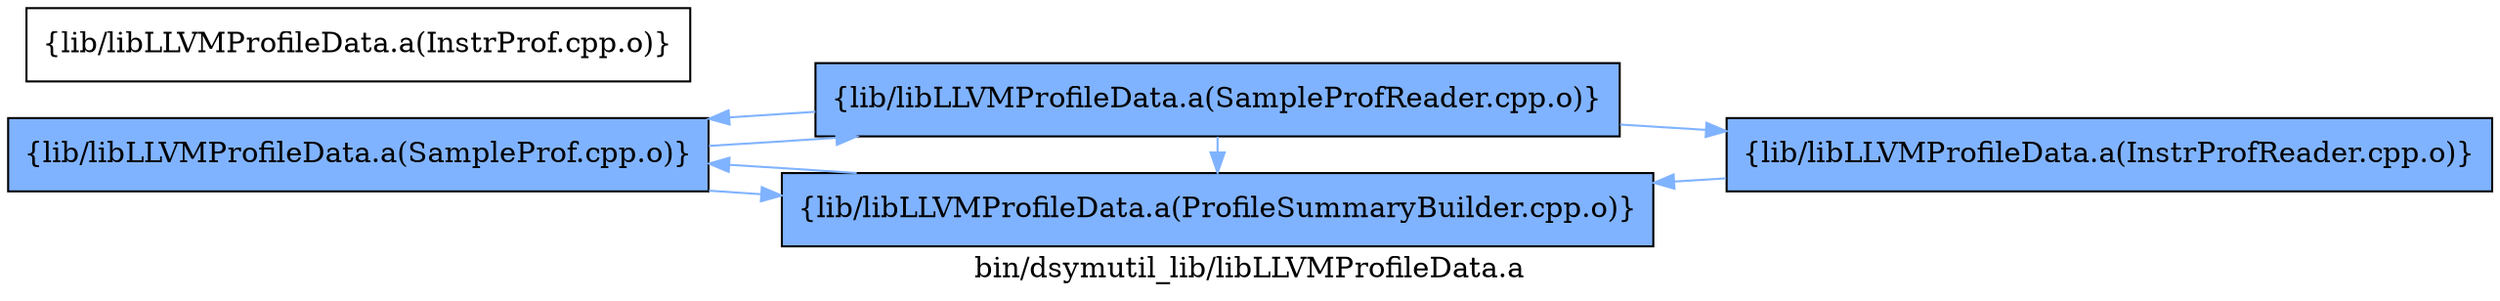 digraph "bin/dsymutil_lib/libLLVMProfileData.a" {
	label="bin/dsymutil_lib/libLLVMProfileData.a";
	rankdir=LR;
	{ rank=same; Node0x562b7e0f3508;  }
	{ rank=same; Node0x562b7e0f2dd8; Node0x562b7e0f3c38;  }

	Node0x562b7e0f3508 [shape=record,shape=box,group=1,style=filled,fillcolor="0.600000 0.5 1",label="{lib/libLLVMProfileData.a(SampleProf.cpp.o)}"];
	Node0x562b7e0f3508 -> Node0x562b7e0f2dd8[color="0.600000 0.5 1"];
	Node0x562b7e0f3508 -> Node0x562b7e0f3c38[color="0.600000 0.5 1"];
	Node0x562b7e0f3c38 [shape=record,shape=box,group=1,style=filled,fillcolor="0.600000 0.5 1",label="{lib/libLLVMProfileData.a(SampleProfReader.cpp.o)}"];
	Node0x562b7e0f3c38 -> Node0x562b7e10b5b8[color="0.600000 0.5 1"];
	Node0x562b7e0f3c38 -> Node0x562b7e0f2dd8[color="0.600000 0.5 1"];
	Node0x562b7e0f3c38 -> Node0x562b7e0f3508[color="0.600000 0.5 1"];
	Node0x562b7e10bc98 [shape=record,shape=box,group=0,label="{lib/libLLVMProfileData.a(InstrProf.cpp.o)}"];
	Node0x562b7e0f2dd8 [shape=record,shape=box,group=1,style=filled,fillcolor="0.600000 0.5 1",label="{lib/libLLVMProfileData.a(ProfileSummaryBuilder.cpp.o)}"];
	Node0x562b7e0f2dd8 -> Node0x562b7e0f3508[color="0.600000 0.5 1"];
	Node0x562b7e10b5b8 [shape=record,shape=box,group=1,style=filled,fillcolor="0.600000 0.5 1",label="{lib/libLLVMProfileData.a(InstrProfReader.cpp.o)}"];
	Node0x562b7e10b5b8 -> Node0x562b7e0f2dd8[color="0.600000 0.5 1"];
}
